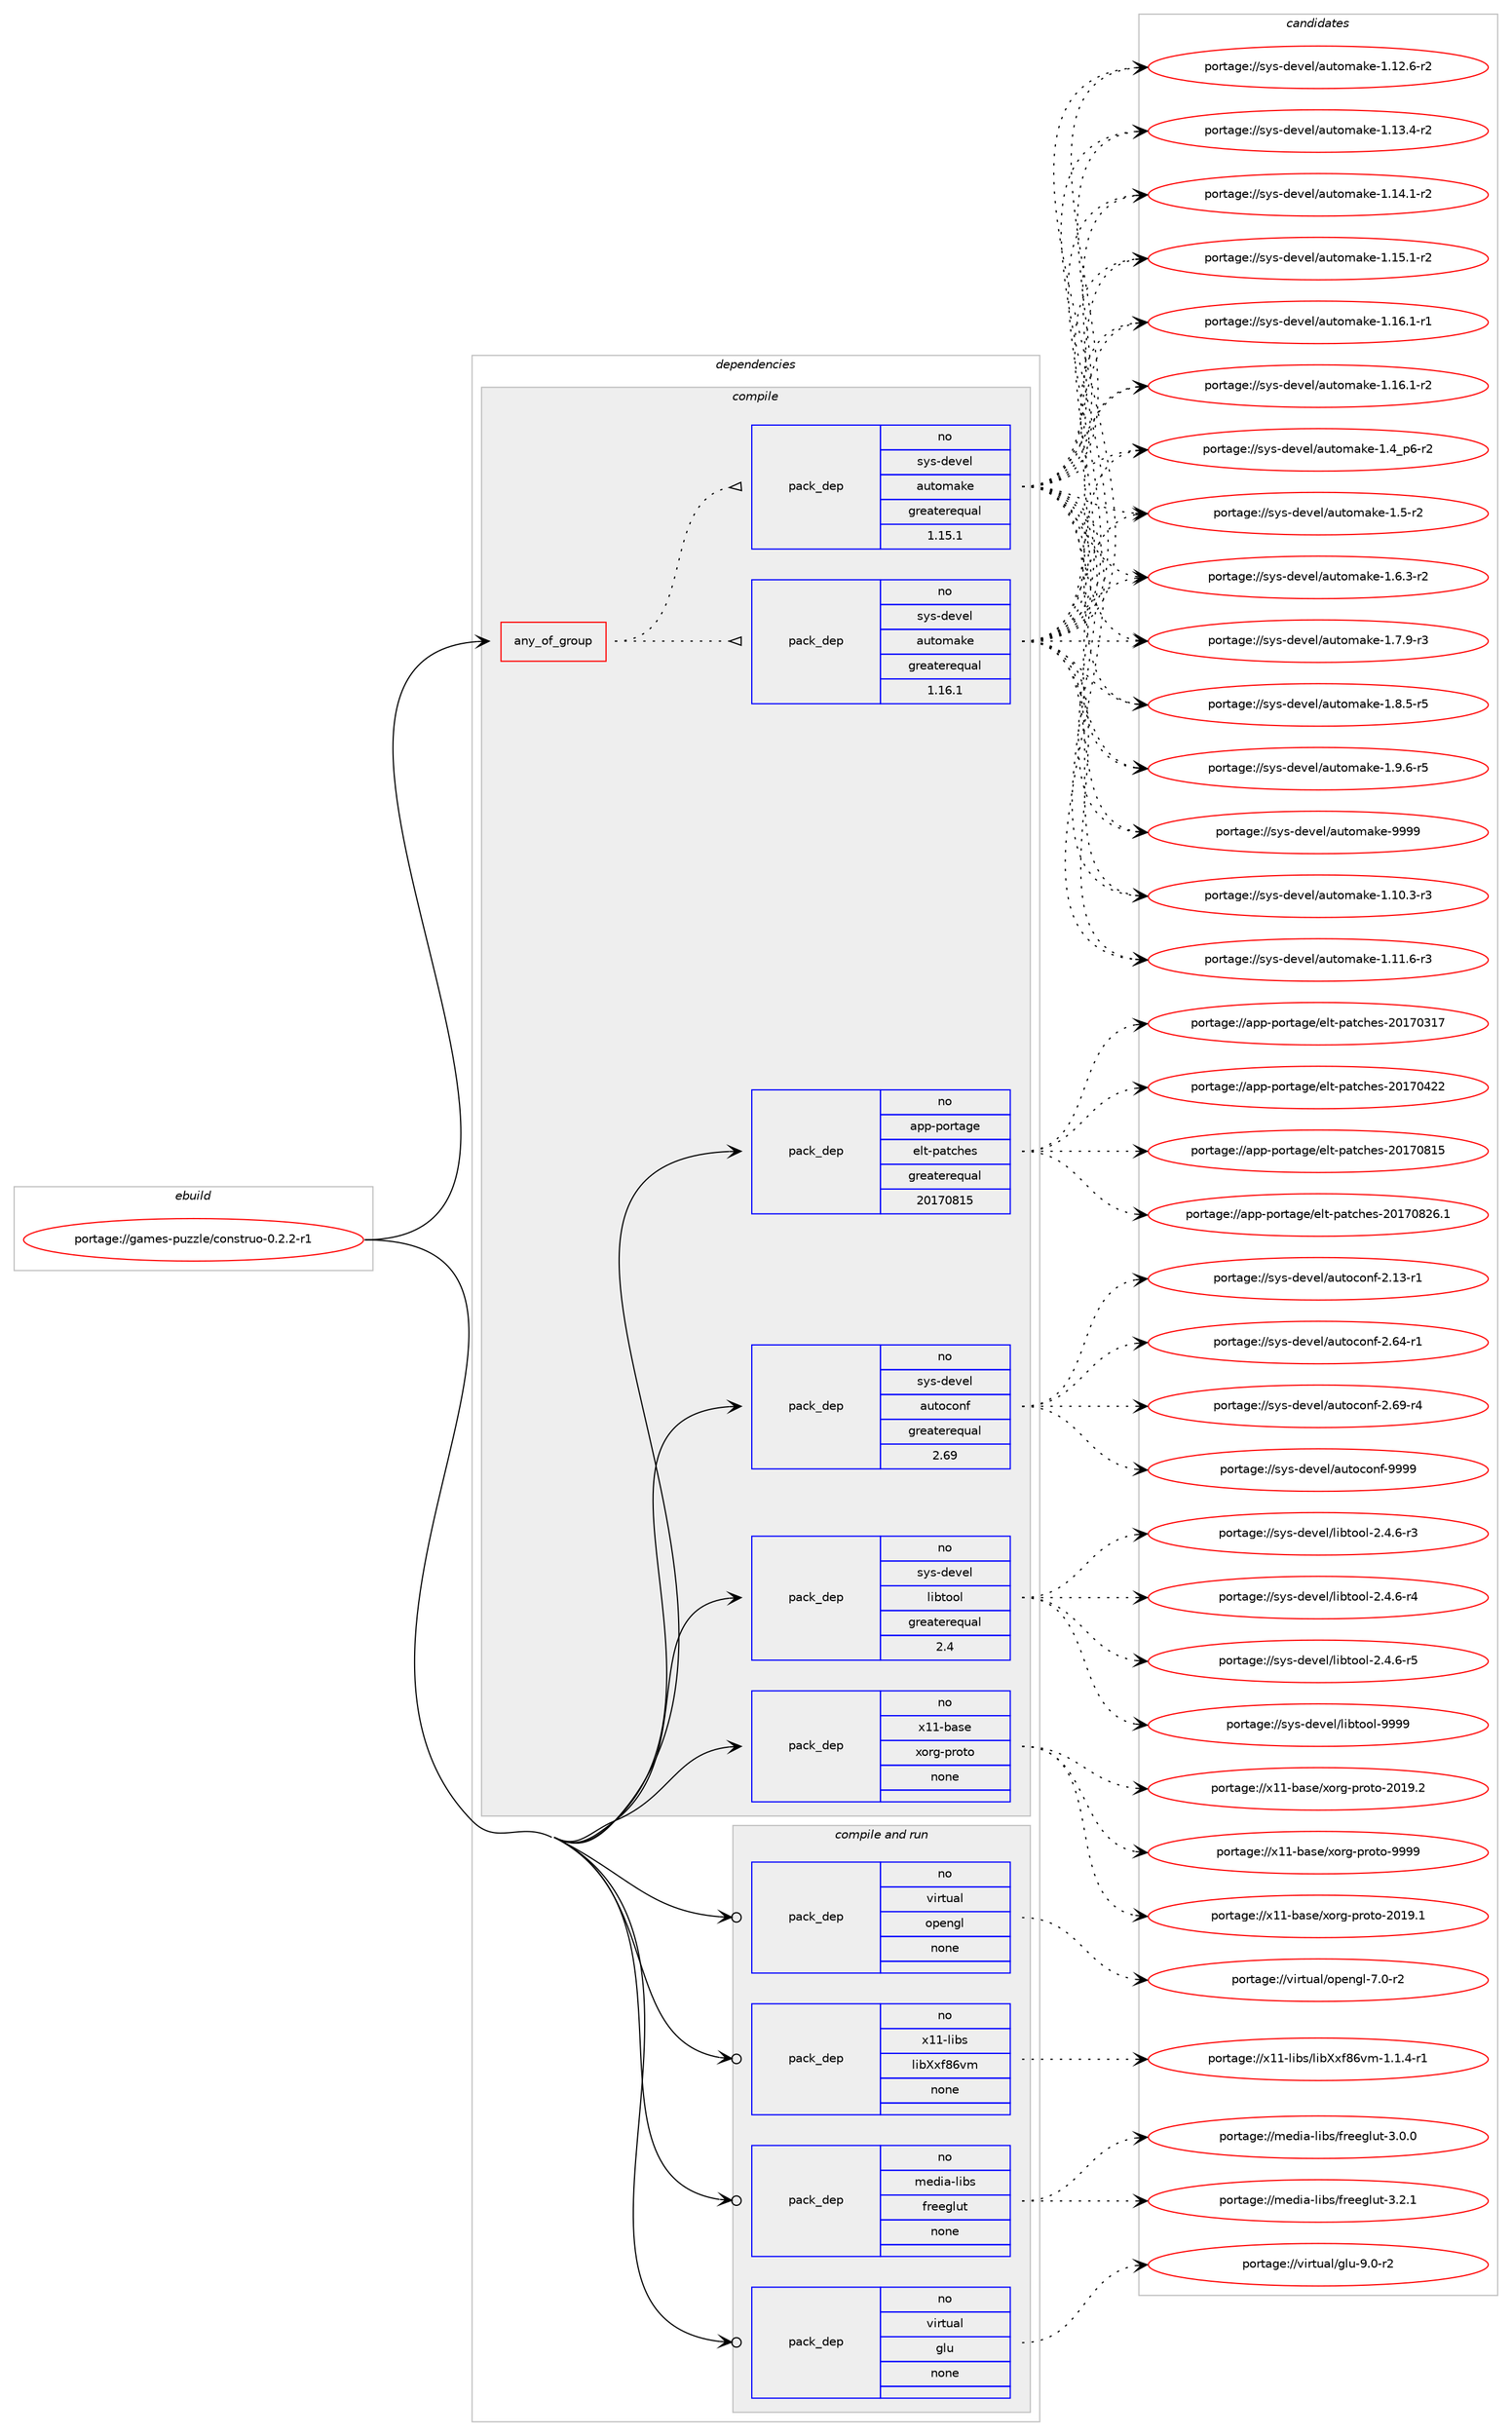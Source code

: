 digraph prolog {

# *************
# Graph options
# *************

newrank=true;
concentrate=true;
compound=true;
graph [rankdir=LR,fontname=Helvetica,fontsize=10,ranksep=1.5];#, ranksep=2.5, nodesep=0.2];
edge  [arrowhead=vee];
node  [fontname=Helvetica,fontsize=10];

# **********
# The ebuild
# **********

subgraph cluster_leftcol {
color=gray;
rank=same;
label=<<i>ebuild</i>>;
id [label="portage://games-puzzle/construo-0.2.2-r1", color=red, width=4, href="../games-puzzle/construo-0.2.2-r1.svg"];
}

# ****************
# The dependencies
# ****************

subgraph cluster_midcol {
color=gray;
label=<<i>dependencies</i>>;
subgraph cluster_compile {
fillcolor="#eeeeee";
style=filled;
label=<<i>compile</i>>;
subgraph any3912 {
dependency274375 [label=<<TABLE BORDER="0" CELLBORDER="1" CELLSPACING="0" CELLPADDING="4"><TR><TD CELLPADDING="10">any_of_group</TD></TR></TABLE>>, shape=none, color=red];subgraph pack196903 {
dependency274376 [label=<<TABLE BORDER="0" CELLBORDER="1" CELLSPACING="0" CELLPADDING="4" WIDTH="220"><TR><TD ROWSPAN="6" CELLPADDING="30">pack_dep</TD></TR><TR><TD WIDTH="110">no</TD></TR><TR><TD>sys-devel</TD></TR><TR><TD>automake</TD></TR><TR><TD>greaterequal</TD></TR><TR><TD>1.16.1</TD></TR></TABLE>>, shape=none, color=blue];
}
dependency274375:e -> dependency274376:w [weight=20,style="dotted",arrowhead="oinv"];
subgraph pack196904 {
dependency274377 [label=<<TABLE BORDER="0" CELLBORDER="1" CELLSPACING="0" CELLPADDING="4" WIDTH="220"><TR><TD ROWSPAN="6" CELLPADDING="30">pack_dep</TD></TR><TR><TD WIDTH="110">no</TD></TR><TR><TD>sys-devel</TD></TR><TR><TD>automake</TD></TR><TR><TD>greaterequal</TD></TR><TR><TD>1.15.1</TD></TR></TABLE>>, shape=none, color=blue];
}
dependency274375:e -> dependency274377:w [weight=20,style="dotted",arrowhead="oinv"];
}
id:e -> dependency274375:w [weight=20,style="solid",arrowhead="vee"];
subgraph pack196905 {
dependency274378 [label=<<TABLE BORDER="0" CELLBORDER="1" CELLSPACING="0" CELLPADDING="4" WIDTH="220"><TR><TD ROWSPAN="6" CELLPADDING="30">pack_dep</TD></TR><TR><TD WIDTH="110">no</TD></TR><TR><TD>app-portage</TD></TR><TR><TD>elt-patches</TD></TR><TR><TD>greaterequal</TD></TR><TR><TD>20170815</TD></TR></TABLE>>, shape=none, color=blue];
}
id:e -> dependency274378:w [weight=20,style="solid",arrowhead="vee"];
subgraph pack196906 {
dependency274379 [label=<<TABLE BORDER="0" CELLBORDER="1" CELLSPACING="0" CELLPADDING="4" WIDTH="220"><TR><TD ROWSPAN="6" CELLPADDING="30">pack_dep</TD></TR><TR><TD WIDTH="110">no</TD></TR><TR><TD>sys-devel</TD></TR><TR><TD>autoconf</TD></TR><TR><TD>greaterequal</TD></TR><TR><TD>2.69</TD></TR></TABLE>>, shape=none, color=blue];
}
id:e -> dependency274379:w [weight=20,style="solid",arrowhead="vee"];
subgraph pack196907 {
dependency274380 [label=<<TABLE BORDER="0" CELLBORDER="1" CELLSPACING="0" CELLPADDING="4" WIDTH="220"><TR><TD ROWSPAN="6" CELLPADDING="30">pack_dep</TD></TR><TR><TD WIDTH="110">no</TD></TR><TR><TD>sys-devel</TD></TR><TR><TD>libtool</TD></TR><TR><TD>greaterequal</TD></TR><TR><TD>2.4</TD></TR></TABLE>>, shape=none, color=blue];
}
id:e -> dependency274380:w [weight=20,style="solid",arrowhead="vee"];
subgraph pack196908 {
dependency274381 [label=<<TABLE BORDER="0" CELLBORDER="1" CELLSPACING="0" CELLPADDING="4" WIDTH="220"><TR><TD ROWSPAN="6" CELLPADDING="30">pack_dep</TD></TR><TR><TD WIDTH="110">no</TD></TR><TR><TD>x11-base</TD></TR><TR><TD>xorg-proto</TD></TR><TR><TD>none</TD></TR><TR><TD></TD></TR></TABLE>>, shape=none, color=blue];
}
id:e -> dependency274381:w [weight=20,style="solid",arrowhead="vee"];
}
subgraph cluster_compileandrun {
fillcolor="#eeeeee";
style=filled;
label=<<i>compile and run</i>>;
subgraph pack196909 {
dependency274382 [label=<<TABLE BORDER="0" CELLBORDER="1" CELLSPACING="0" CELLPADDING="4" WIDTH="220"><TR><TD ROWSPAN="6" CELLPADDING="30">pack_dep</TD></TR><TR><TD WIDTH="110">no</TD></TR><TR><TD>media-libs</TD></TR><TR><TD>freeglut</TD></TR><TR><TD>none</TD></TR><TR><TD></TD></TR></TABLE>>, shape=none, color=blue];
}
id:e -> dependency274382:w [weight=20,style="solid",arrowhead="odotvee"];
subgraph pack196910 {
dependency274383 [label=<<TABLE BORDER="0" CELLBORDER="1" CELLSPACING="0" CELLPADDING="4" WIDTH="220"><TR><TD ROWSPAN="6" CELLPADDING="30">pack_dep</TD></TR><TR><TD WIDTH="110">no</TD></TR><TR><TD>virtual</TD></TR><TR><TD>glu</TD></TR><TR><TD>none</TD></TR><TR><TD></TD></TR></TABLE>>, shape=none, color=blue];
}
id:e -> dependency274383:w [weight=20,style="solid",arrowhead="odotvee"];
subgraph pack196911 {
dependency274384 [label=<<TABLE BORDER="0" CELLBORDER="1" CELLSPACING="0" CELLPADDING="4" WIDTH="220"><TR><TD ROWSPAN="6" CELLPADDING="30">pack_dep</TD></TR><TR><TD WIDTH="110">no</TD></TR><TR><TD>virtual</TD></TR><TR><TD>opengl</TD></TR><TR><TD>none</TD></TR><TR><TD></TD></TR></TABLE>>, shape=none, color=blue];
}
id:e -> dependency274384:w [weight=20,style="solid",arrowhead="odotvee"];
subgraph pack196912 {
dependency274385 [label=<<TABLE BORDER="0" CELLBORDER="1" CELLSPACING="0" CELLPADDING="4" WIDTH="220"><TR><TD ROWSPAN="6" CELLPADDING="30">pack_dep</TD></TR><TR><TD WIDTH="110">no</TD></TR><TR><TD>x11-libs</TD></TR><TR><TD>libXxf86vm</TD></TR><TR><TD>none</TD></TR><TR><TD></TD></TR></TABLE>>, shape=none, color=blue];
}
id:e -> dependency274385:w [weight=20,style="solid",arrowhead="odotvee"];
}
subgraph cluster_run {
fillcolor="#eeeeee";
style=filled;
label=<<i>run</i>>;
}
}

# **************
# The candidates
# **************

subgraph cluster_choices {
rank=same;
color=gray;
label=<<i>candidates</i>>;

subgraph choice196903 {
color=black;
nodesep=1;
choiceportage11512111545100101118101108479711711611110997107101454946494846514511451 [label="portage://sys-devel/automake-1.10.3-r3", color=red, width=4,href="../sys-devel/automake-1.10.3-r3.svg"];
choiceportage11512111545100101118101108479711711611110997107101454946494946544511451 [label="portage://sys-devel/automake-1.11.6-r3", color=red, width=4,href="../sys-devel/automake-1.11.6-r3.svg"];
choiceportage11512111545100101118101108479711711611110997107101454946495046544511450 [label="portage://sys-devel/automake-1.12.6-r2", color=red, width=4,href="../sys-devel/automake-1.12.6-r2.svg"];
choiceportage11512111545100101118101108479711711611110997107101454946495146524511450 [label="portage://sys-devel/automake-1.13.4-r2", color=red, width=4,href="../sys-devel/automake-1.13.4-r2.svg"];
choiceportage11512111545100101118101108479711711611110997107101454946495246494511450 [label="portage://sys-devel/automake-1.14.1-r2", color=red, width=4,href="../sys-devel/automake-1.14.1-r2.svg"];
choiceportage11512111545100101118101108479711711611110997107101454946495346494511450 [label="portage://sys-devel/automake-1.15.1-r2", color=red, width=4,href="../sys-devel/automake-1.15.1-r2.svg"];
choiceportage11512111545100101118101108479711711611110997107101454946495446494511449 [label="portage://sys-devel/automake-1.16.1-r1", color=red, width=4,href="../sys-devel/automake-1.16.1-r1.svg"];
choiceportage11512111545100101118101108479711711611110997107101454946495446494511450 [label="portage://sys-devel/automake-1.16.1-r2", color=red, width=4,href="../sys-devel/automake-1.16.1-r2.svg"];
choiceportage115121115451001011181011084797117116111109971071014549465295112544511450 [label="portage://sys-devel/automake-1.4_p6-r2", color=red, width=4,href="../sys-devel/automake-1.4_p6-r2.svg"];
choiceportage11512111545100101118101108479711711611110997107101454946534511450 [label="portage://sys-devel/automake-1.5-r2", color=red, width=4,href="../sys-devel/automake-1.5-r2.svg"];
choiceportage115121115451001011181011084797117116111109971071014549465446514511450 [label="portage://sys-devel/automake-1.6.3-r2", color=red, width=4,href="../sys-devel/automake-1.6.3-r2.svg"];
choiceportage115121115451001011181011084797117116111109971071014549465546574511451 [label="portage://sys-devel/automake-1.7.9-r3", color=red, width=4,href="../sys-devel/automake-1.7.9-r3.svg"];
choiceportage115121115451001011181011084797117116111109971071014549465646534511453 [label="portage://sys-devel/automake-1.8.5-r5", color=red, width=4,href="../sys-devel/automake-1.8.5-r5.svg"];
choiceportage115121115451001011181011084797117116111109971071014549465746544511453 [label="portage://sys-devel/automake-1.9.6-r5", color=red, width=4,href="../sys-devel/automake-1.9.6-r5.svg"];
choiceportage115121115451001011181011084797117116111109971071014557575757 [label="portage://sys-devel/automake-9999", color=red, width=4,href="../sys-devel/automake-9999.svg"];
dependency274376:e -> choiceportage11512111545100101118101108479711711611110997107101454946494846514511451:w [style=dotted,weight="100"];
dependency274376:e -> choiceportage11512111545100101118101108479711711611110997107101454946494946544511451:w [style=dotted,weight="100"];
dependency274376:e -> choiceportage11512111545100101118101108479711711611110997107101454946495046544511450:w [style=dotted,weight="100"];
dependency274376:e -> choiceportage11512111545100101118101108479711711611110997107101454946495146524511450:w [style=dotted,weight="100"];
dependency274376:e -> choiceportage11512111545100101118101108479711711611110997107101454946495246494511450:w [style=dotted,weight="100"];
dependency274376:e -> choiceportage11512111545100101118101108479711711611110997107101454946495346494511450:w [style=dotted,weight="100"];
dependency274376:e -> choiceportage11512111545100101118101108479711711611110997107101454946495446494511449:w [style=dotted,weight="100"];
dependency274376:e -> choiceportage11512111545100101118101108479711711611110997107101454946495446494511450:w [style=dotted,weight="100"];
dependency274376:e -> choiceportage115121115451001011181011084797117116111109971071014549465295112544511450:w [style=dotted,weight="100"];
dependency274376:e -> choiceportage11512111545100101118101108479711711611110997107101454946534511450:w [style=dotted,weight="100"];
dependency274376:e -> choiceportage115121115451001011181011084797117116111109971071014549465446514511450:w [style=dotted,weight="100"];
dependency274376:e -> choiceportage115121115451001011181011084797117116111109971071014549465546574511451:w [style=dotted,weight="100"];
dependency274376:e -> choiceportage115121115451001011181011084797117116111109971071014549465646534511453:w [style=dotted,weight="100"];
dependency274376:e -> choiceportage115121115451001011181011084797117116111109971071014549465746544511453:w [style=dotted,weight="100"];
dependency274376:e -> choiceportage115121115451001011181011084797117116111109971071014557575757:w [style=dotted,weight="100"];
}
subgraph choice196904 {
color=black;
nodesep=1;
choiceportage11512111545100101118101108479711711611110997107101454946494846514511451 [label="portage://sys-devel/automake-1.10.3-r3", color=red, width=4,href="../sys-devel/automake-1.10.3-r3.svg"];
choiceportage11512111545100101118101108479711711611110997107101454946494946544511451 [label="portage://sys-devel/automake-1.11.6-r3", color=red, width=4,href="../sys-devel/automake-1.11.6-r3.svg"];
choiceportage11512111545100101118101108479711711611110997107101454946495046544511450 [label="portage://sys-devel/automake-1.12.6-r2", color=red, width=4,href="../sys-devel/automake-1.12.6-r2.svg"];
choiceportage11512111545100101118101108479711711611110997107101454946495146524511450 [label="portage://sys-devel/automake-1.13.4-r2", color=red, width=4,href="../sys-devel/automake-1.13.4-r2.svg"];
choiceportage11512111545100101118101108479711711611110997107101454946495246494511450 [label="portage://sys-devel/automake-1.14.1-r2", color=red, width=4,href="../sys-devel/automake-1.14.1-r2.svg"];
choiceportage11512111545100101118101108479711711611110997107101454946495346494511450 [label="portage://sys-devel/automake-1.15.1-r2", color=red, width=4,href="../sys-devel/automake-1.15.1-r2.svg"];
choiceportage11512111545100101118101108479711711611110997107101454946495446494511449 [label="portage://sys-devel/automake-1.16.1-r1", color=red, width=4,href="../sys-devel/automake-1.16.1-r1.svg"];
choiceportage11512111545100101118101108479711711611110997107101454946495446494511450 [label="portage://sys-devel/automake-1.16.1-r2", color=red, width=4,href="../sys-devel/automake-1.16.1-r2.svg"];
choiceportage115121115451001011181011084797117116111109971071014549465295112544511450 [label="portage://sys-devel/automake-1.4_p6-r2", color=red, width=4,href="../sys-devel/automake-1.4_p6-r2.svg"];
choiceportage11512111545100101118101108479711711611110997107101454946534511450 [label="portage://sys-devel/automake-1.5-r2", color=red, width=4,href="../sys-devel/automake-1.5-r2.svg"];
choiceportage115121115451001011181011084797117116111109971071014549465446514511450 [label="portage://sys-devel/automake-1.6.3-r2", color=red, width=4,href="../sys-devel/automake-1.6.3-r2.svg"];
choiceportage115121115451001011181011084797117116111109971071014549465546574511451 [label="portage://sys-devel/automake-1.7.9-r3", color=red, width=4,href="../sys-devel/automake-1.7.9-r3.svg"];
choiceportage115121115451001011181011084797117116111109971071014549465646534511453 [label="portage://sys-devel/automake-1.8.5-r5", color=red, width=4,href="../sys-devel/automake-1.8.5-r5.svg"];
choiceportage115121115451001011181011084797117116111109971071014549465746544511453 [label="portage://sys-devel/automake-1.9.6-r5", color=red, width=4,href="../sys-devel/automake-1.9.6-r5.svg"];
choiceportage115121115451001011181011084797117116111109971071014557575757 [label="portage://sys-devel/automake-9999", color=red, width=4,href="../sys-devel/automake-9999.svg"];
dependency274377:e -> choiceportage11512111545100101118101108479711711611110997107101454946494846514511451:w [style=dotted,weight="100"];
dependency274377:e -> choiceportage11512111545100101118101108479711711611110997107101454946494946544511451:w [style=dotted,weight="100"];
dependency274377:e -> choiceportage11512111545100101118101108479711711611110997107101454946495046544511450:w [style=dotted,weight="100"];
dependency274377:e -> choiceportage11512111545100101118101108479711711611110997107101454946495146524511450:w [style=dotted,weight="100"];
dependency274377:e -> choiceportage11512111545100101118101108479711711611110997107101454946495246494511450:w [style=dotted,weight="100"];
dependency274377:e -> choiceportage11512111545100101118101108479711711611110997107101454946495346494511450:w [style=dotted,weight="100"];
dependency274377:e -> choiceportage11512111545100101118101108479711711611110997107101454946495446494511449:w [style=dotted,weight="100"];
dependency274377:e -> choiceportage11512111545100101118101108479711711611110997107101454946495446494511450:w [style=dotted,weight="100"];
dependency274377:e -> choiceportage115121115451001011181011084797117116111109971071014549465295112544511450:w [style=dotted,weight="100"];
dependency274377:e -> choiceportage11512111545100101118101108479711711611110997107101454946534511450:w [style=dotted,weight="100"];
dependency274377:e -> choiceportage115121115451001011181011084797117116111109971071014549465446514511450:w [style=dotted,weight="100"];
dependency274377:e -> choiceportage115121115451001011181011084797117116111109971071014549465546574511451:w [style=dotted,weight="100"];
dependency274377:e -> choiceportage115121115451001011181011084797117116111109971071014549465646534511453:w [style=dotted,weight="100"];
dependency274377:e -> choiceportage115121115451001011181011084797117116111109971071014549465746544511453:w [style=dotted,weight="100"];
dependency274377:e -> choiceportage115121115451001011181011084797117116111109971071014557575757:w [style=dotted,weight="100"];
}
subgraph choice196905 {
color=black;
nodesep=1;
choiceportage97112112451121111141169710310147101108116451129711699104101115455048495548514955 [label="portage://app-portage/elt-patches-20170317", color=red, width=4,href="../app-portage/elt-patches-20170317.svg"];
choiceportage97112112451121111141169710310147101108116451129711699104101115455048495548525050 [label="portage://app-portage/elt-patches-20170422", color=red, width=4,href="../app-portage/elt-patches-20170422.svg"];
choiceportage97112112451121111141169710310147101108116451129711699104101115455048495548564953 [label="portage://app-portage/elt-patches-20170815", color=red, width=4,href="../app-portage/elt-patches-20170815.svg"];
choiceportage971121124511211111411697103101471011081164511297116991041011154550484955485650544649 [label="portage://app-portage/elt-patches-20170826.1", color=red, width=4,href="../app-portage/elt-patches-20170826.1.svg"];
dependency274378:e -> choiceportage97112112451121111141169710310147101108116451129711699104101115455048495548514955:w [style=dotted,weight="100"];
dependency274378:e -> choiceportage97112112451121111141169710310147101108116451129711699104101115455048495548525050:w [style=dotted,weight="100"];
dependency274378:e -> choiceportage97112112451121111141169710310147101108116451129711699104101115455048495548564953:w [style=dotted,weight="100"];
dependency274378:e -> choiceportage971121124511211111411697103101471011081164511297116991041011154550484955485650544649:w [style=dotted,weight="100"];
}
subgraph choice196906 {
color=black;
nodesep=1;
choiceportage1151211154510010111810110847971171161119911111010245504649514511449 [label="portage://sys-devel/autoconf-2.13-r1", color=red, width=4,href="../sys-devel/autoconf-2.13-r1.svg"];
choiceportage1151211154510010111810110847971171161119911111010245504654524511449 [label="portage://sys-devel/autoconf-2.64-r1", color=red, width=4,href="../sys-devel/autoconf-2.64-r1.svg"];
choiceportage1151211154510010111810110847971171161119911111010245504654574511452 [label="portage://sys-devel/autoconf-2.69-r4", color=red, width=4,href="../sys-devel/autoconf-2.69-r4.svg"];
choiceportage115121115451001011181011084797117116111991111101024557575757 [label="portage://sys-devel/autoconf-9999", color=red, width=4,href="../sys-devel/autoconf-9999.svg"];
dependency274379:e -> choiceportage1151211154510010111810110847971171161119911111010245504649514511449:w [style=dotted,weight="100"];
dependency274379:e -> choiceportage1151211154510010111810110847971171161119911111010245504654524511449:w [style=dotted,weight="100"];
dependency274379:e -> choiceportage1151211154510010111810110847971171161119911111010245504654574511452:w [style=dotted,weight="100"];
dependency274379:e -> choiceportage115121115451001011181011084797117116111991111101024557575757:w [style=dotted,weight="100"];
}
subgraph choice196907 {
color=black;
nodesep=1;
choiceportage1151211154510010111810110847108105981161111111084550465246544511451 [label="portage://sys-devel/libtool-2.4.6-r3", color=red, width=4,href="../sys-devel/libtool-2.4.6-r3.svg"];
choiceportage1151211154510010111810110847108105981161111111084550465246544511452 [label="portage://sys-devel/libtool-2.4.6-r4", color=red, width=4,href="../sys-devel/libtool-2.4.6-r4.svg"];
choiceportage1151211154510010111810110847108105981161111111084550465246544511453 [label="portage://sys-devel/libtool-2.4.6-r5", color=red, width=4,href="../sys-devel/libtool-2.4.6-r5.svg"];
choiceportage1151211154510010111810110847108105981161111111084557575757 [label="portage://sys-devel/libtool-9999", color=red, width=4,href="../sys-devel/libtool-9999.svg"];
dependency274380:e -> choiceportage1151211154510010111810110847108105981161111111084550465246544511451:w [style=dotted,weight="100"];
dependency274380:e -> choiceportage1151211154510010111810110847108105981161111111084550465246544511452:w [style=dotted,weight="100"];
dependency274380:e -> choiceportage1151211154510010111810110847108105981161111111084550465246544511453:w [style=dotted,weight="100"];
dependency274380:e -> choiceportage1151211154510010111810110847108105981161111111084557575757:w [style=dotted,weight="100"];
}
subgraph choice196908 {
color=black;
nodesep=1;
choiceportage1204949459897115101471201111141034511211411111611145504849574649 [label="portage://x11-base/xorg-proto-2019.1", color=red, width=4,href="../x11-base/xorg-proto-2019.1.svg"];
choiceportage1204949459897115101471201111141034511211411111611145504849574650 [label="portage://x11-base/xorg-proto-2019.2", color=red, width=4,href="../x11-base/xorg-proto-2019.2.svg"];
choiceportage120494945989711510147120111114103451121141111161114557575757 [label="portage://x11-base/xorg-proto-9999", color=red, width=4,href="../x11-base/xorg-proto-9999.svg"];
dependency274381:e -> choiceportage1204949459897115101471201111141034511211411111611145504849574649:w [style=dotted,weight="100"];
dependency274381:e -> choiceportage1204949459897115101471201111141034511211411111611145504849574650:w [style=dotted,weight="100"];
dependency274381:e -> choiceportage120494945989711510147120111114103451121141111161114557575757:w [style=dotted,weight="100"];
}
subgraph choice196909 {
color=black;
nodesep=1;
choiceportage10910110010597451081059811547102114101101103108117116455146484648 [label="portage://media-libs/freeglut-3.0.0", color=red, width=4,href="../media-libs/freeglut-3.0.0.svg"];
choiceportage10910110010597451081059811547102114101101103108117116455146504649 [label="portage://media-libs/freeglut-3.2.1", color=red, width=4,href="../media-libs/freeglut-3.2.1.svg"];
dependency274382:e -> choiceportage10910110010597451081059811547102114101101103108117116455146484648:w [style=dotted,weight="100"];
dependency274382:e -> choiceportage10910110010597451081059811547102114101101103108117116455146504649:w [style=dotted,weight="100"];
}
subgraph choice196910 {
color=black;
nodesep=1;
choiceportage1181051141161179710847103108117455746484511450 [label="portage://virtual/glu-9.0-r2", color=red, width=4,href="../virtual/glu-9.0-r2.svg"];
dependency274383:e -> choiceportage1181051141161179710847103108117455746484511450:w [style=dotted,weight="100"];
}
subgraph choice196911 {
color=black;
nodesep=1;
choiceportage1181051141161179710847111112101110103108455546484511450 [label="portage://virtual/opengl-7.0-r2", color=red, width=4,href="../virtual/opengl-7.0-r2.svg"];
dependency274384:e -> choiceportage1181051141161179710847111112101110103108455546484511450:w [style=dotted,weight="100"];
}
subgraph choice196912 {
color=black;
nodesep=1;
choiceportage1204949451081059811547108105988812010256541181094549464946524511449 [label="portage://x11-libs/libXxf86vm-1.1.4-r1", color=red, width=4,href="../x11-libs/libXxf86vm-1.1.4-r1.svg"];
dependency274385:e -> choiceportage1204949451081059811547108105988812010256541181094549464946524511449:w [style=dotted,weight="100"];
}
}

}
